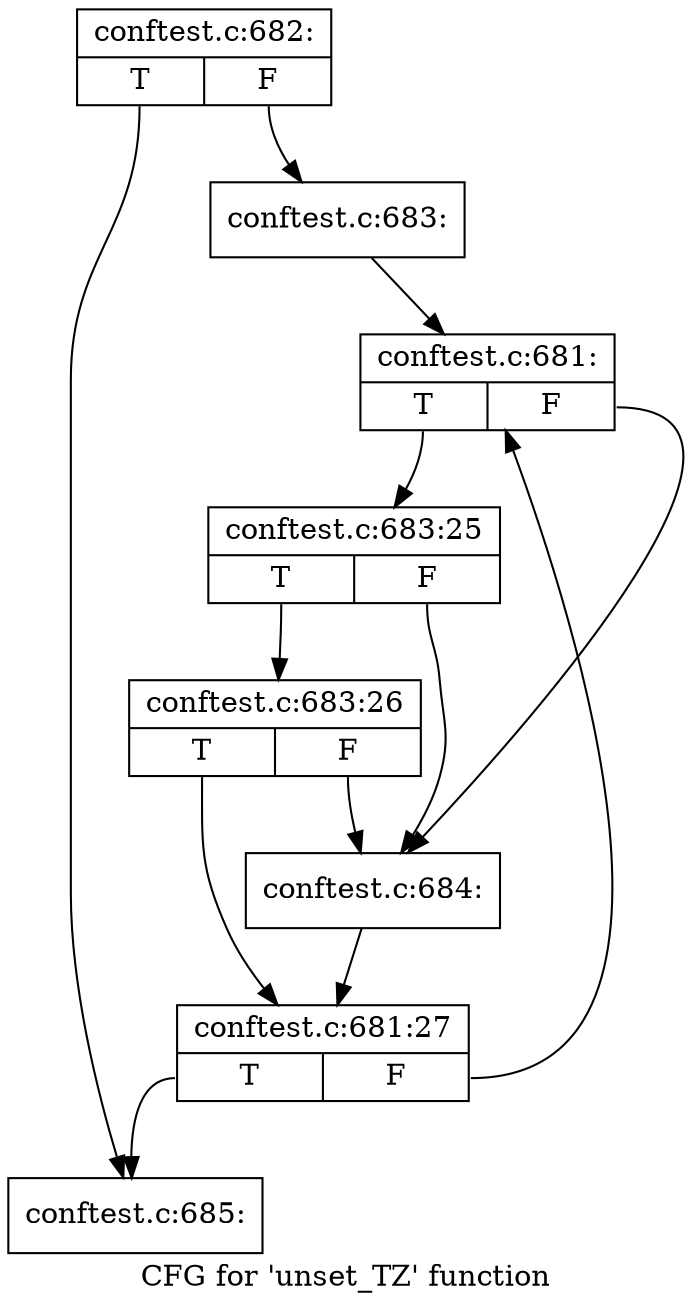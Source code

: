 digraph "CFG for 'unset_TZ' function" {
	label="CFG for 'unset_TZ' function";

	Node0xc99f010 [shape=record,label="{conftest.c:682:|{<s0>T|<s1>F}}"];
	Node0xc99f010:s0 -> Node0xc9a6860;
	Node0xc99f010:s1 -> Node0xca43210;
	Node0xca43210 [shape=record,label="{conftest.c:683:}"];
	Node0xca43210 -> Node0xc9a9290;
	Node0xc9a9290 [shape=record,label="{conftest.c:681:|{<s0>T|<s1>F}}"];
	Node0xc9a9290:s0 -> Node0xc9a9d30;
	Node0xc9a9290:s1 -> Node0xc9a9ba0;
	Node0xc9a9d30 [shape=record,label="{conftest.c:683:25|{<s0>T|<s1>F}}"];
	Node0xc9a9d30:s0 -> Node0xc9a9c80;
	Node0xc9a9d30:s1 -> Node0xc9a9ba0;
	Node0xc9a9c80 [shape=record,label="{conftest.c:683:26|{<s0>T|<s1>F}}"];
	Node0xc9a9c80:s0 -> Node0xc9a91b0;
	Node0xc9a9c80:s1 -> Node0xc9a9ba0;
	Node0xc9a9ba0 [shape=record,label="{conftest.c:684:}"];
	Node0xc9a9ba0 -> Node0xc9a91b0;
	Node0xc9a91b0 [shape=record,label="{conftest.c:681:27|{<s0>T|<s1>F}}"];
	Node0xc9a91b0:s0 -> Node0xc9a6860;
	Node0xc9a91b0:s1 -> Node0xc9a9290;
	Node0xc9a6860 [shape=record,label="{conftest.c:685:}"];
}
